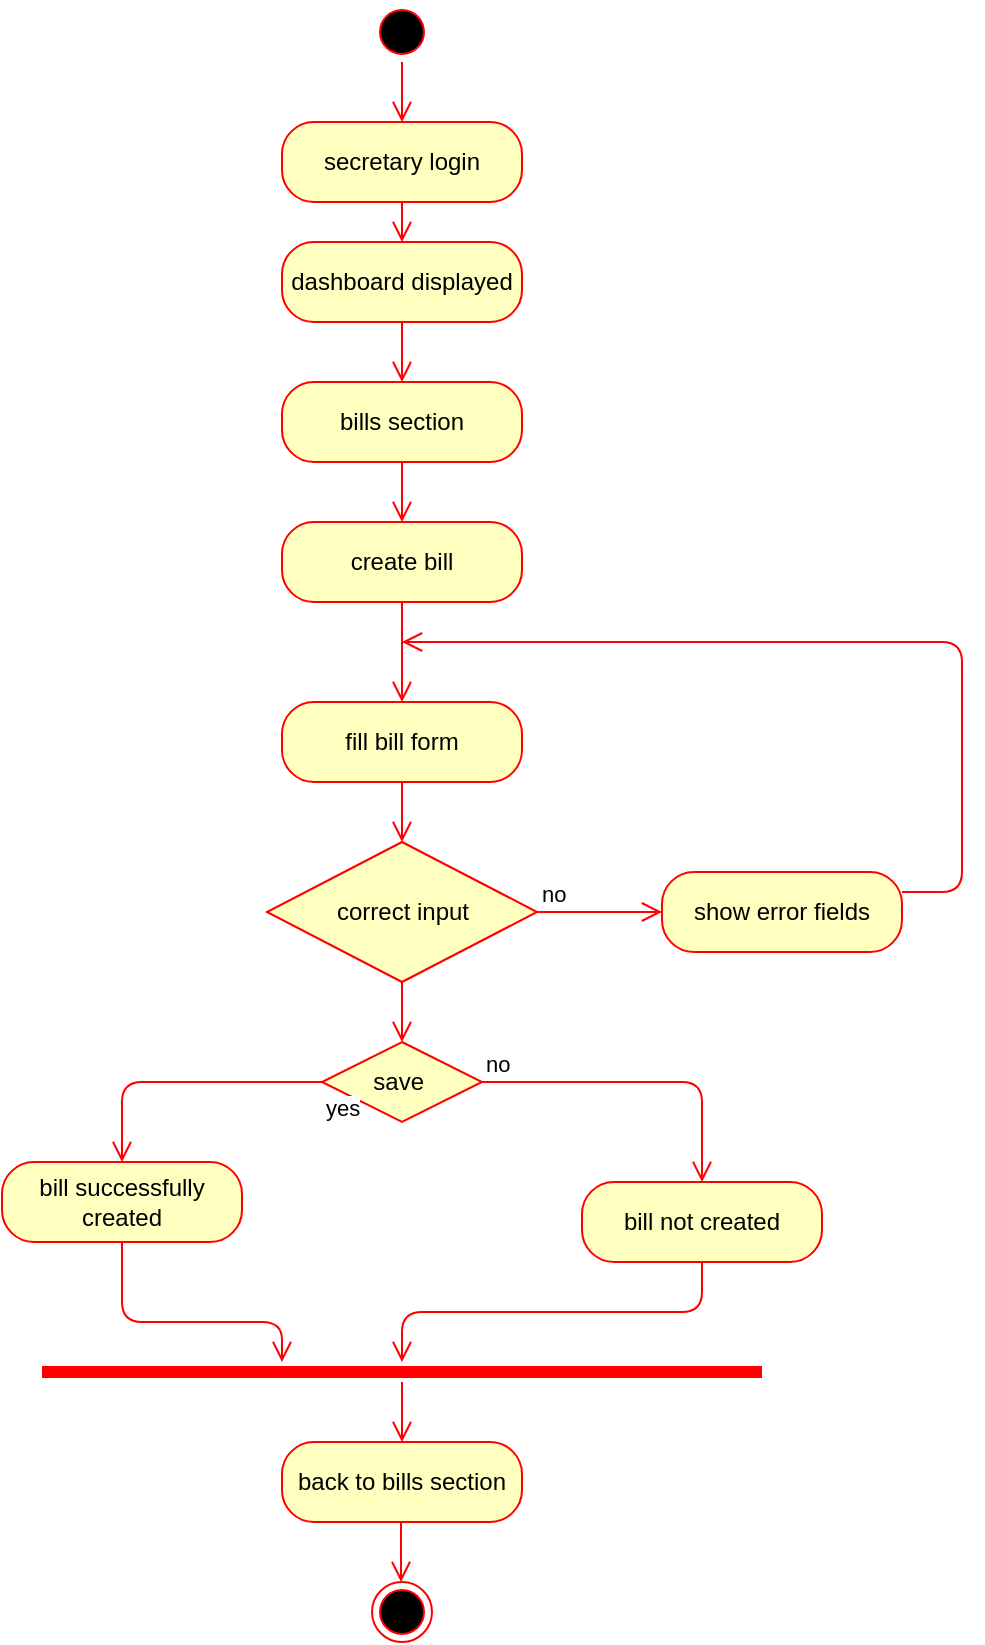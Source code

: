 <mxfile version="13.0.8" type="github"><diagram name="Page-1" id="58cdce13-f638-feb5-8d6f-7d28b1aa9fa0"><mxGraphModel dx="946" dy="597" grid="1" gridSize="10" guides="1" tooltips="1" connect="1" arrows="1" fold="1" page="1" pageScale="1" pageWidth="1100" pageHeight="850" background="#ffffff" math="0" shadow="0"><root><mxCell id="0"/><mxCell id="1" parent="0"/><mxCell id="HsbxzT7u1iMA7IaxIESF-1" value="" style="ellipse;html=1;shape=startState;fillColor=#000000;strokeColor=#ff0000;" parent="1" vertex="1"><mxGeometry x="515" y="20" width="30" height="30" as="geometry"/></mxCell><mxCell id="HsbxzT7u1iMA7IaxIESF-2" value="" style="edgeStyle=orthogonalEdgeStyle;html=1;verticalAlign=bottom;endArrow=open;endSize=8;strokeColor=#ff0000;entryX=0.5;entryY=0;entryDx=0;entryDy=0;" parent="1" source="HsbxzT7u1iMA7IaxIESF-1" target="HsbxzT7u1iMA7IaxIESF-3" edge="1"><mxGeometry relative="1" as="geometry"><mxPoint x="535" y="110" as="targetPoint"/></mxGeometry></mxCell><mxCell id="HsbxzT7u1iMA7IaxIESF-3" value="secretary login" style="rounded=1;whiteSpace=wrap;html=1;arcSize=40;fontColor=#000000;fillColor=#ffffc0;strokeColor=#ff0000;" parent="1" vertex="1"><mxGeometry x="470" y="80" width="120" height="40" as="geometry"/></mxCell><mxCell id="HsbxzT7u1iMA7IaxIESF-4" value="" style="edgeStyle=orthogonalEdgeStyle;html=1;verticalAlign=bottom;endArrow=open;endSize=8;strokeColor=#ff0000;entryX=0.5;entryY=0;entryDx=0;entryDy=0;" parent="1" source="HsbxzT7u1iMA7IaxIESF-3" target="HsbxzT7u1iMA7IaxIESF-5" edge="1"><mxGeometry relative="1" as="geometry"><mxPoint x="535" y="190" as="targetPoint"/></mxGeometry></mxCell><mxCell id="HsbxzT7u1iMA7IaxIESF-5" value="dashboard displayed" style="rounded=1;whiteSpace=wrap;html=1;arcSize=40;fontColor=#000000;fillColor=#ffffc0;strokeColor=#ff0000;" parent="1" vertex="1"><mxGeometry x="470" y="140" width="120" height="40" as="geometry"/></mxCell><mxCell id="HsbxzT7u1iMA7IaxIESF-6" value="" style="edgeStyle=orthogonalEdgeStyle;html=1;verticalAlign=bottom;endArrow=open;endSize=8;strokeColor=#ff0000;entryX=0.5;entryY=0;entryDx=0;entryDy=0;" parent="1" source="HsbxzT7u1iMA7IaxIESF-5" target="HsbxzT7u1iMA7IaxIESF-7" edge="1"><mxGeometry relative="1" as="geometry"><mxPoint x="540" y="300" as="targetPoint"/></mxGeometry></mxCell><mxCell id="HsbxzT7u1iMA7IaxIESF-7" value="bills section" style="rounded=1;whiteSpace=wrap;html=1;arcSize=40;fontColor=#000000;fillColor=#ffffc0;strokeColor=#ff0000;" parent="1" vertex="1"><mxGeometry x="470" y="210" width="120" height="40" as="geometry"/></mxCell><mxCell id="HsbxzT7u1iMA7IaxIESF-8" value="" style="edgeStyle=orthogonalEdgeStyle;html=1;verticalAlign=bottom;endArrow=open;endSize=8;strokeColor=#ff0000;entryX=0.5;entryY=0;entryDx=0;entryDy=0;" parent="1" source="HsbxzT7u1iMA7IaxIESF-7" target="HsbxzT7u1iMA7IaxIESF-9" edge="1"><mxGeometry relative="1" as="geometry"><mxPoint x="535" y="370" as="targetPoint"/></mxGeometry></mxCell><mxCell id="HsbxzT7u1iMA7IaxIESF-9" value="create bill" style="rounded=1;whiteSpace=wrap;html=1;arcSize=40;fontColor=#000000;fillColor=#ffffc0;strokeColor=#ff0000;" parent="1" vertex="1"><mxGeometry x="470" y="280" width="120" height="40" as="geometry"/></mxCell><mxCell id="HsbxzT7u1iMA7IaxIESF-10" value="" style="edgeStyle=orthogonalEdgeStyle;html=1;verticalAlign=bottom;endArrow=open;endSize=8;strokeColor=#ff0000;entryX=0.5;entryY=0;entryDx=0;entryDy=0;" parent="1" source="HsbxzT7u1iMA7IaxIESF-9" target="HsbxzT7u1iMA7IaxIESF-11" edge="1"><mxGeometry relative="1" as="geometry"><mxPoint x="535" y="475" as="targetPoint"/></mxGeometry></mxCell><mxCell id="HsbxzT7u1iMA7IaxIESF-11" value="fill bill form" style="rounded=1;whiteSpace=wrap;html=1;arcSize=40;fontColor=#000000;fillColor=#ffffc0;strokeColor=#ff0000;" parent="1" vertex="1"><mxGeometry x="470" y="370" width="120" height="40" as="geometry"/></mxCell><mxCell id="HsbxzT7u1iMA7IaxIESF-12" value="" style="edgeStyle=orthogonalEdgeStyle;html=1;verticalAlign=bottom;endArrow=open;endSize=8;strokeColor=#ff0000;entryX=0.5;entryY=0;entryDx=0;entryDy=0;" parent="1" source="HsbxzT7u1iMA7IaxIESF-11" target="HsbxzT7u1iMA7IaxIESF-13" edge="1"><mxGeometry relative="1" as="geometry"><mxPoint x="535" y="580" as="targetPoint"/></mxGeometry></mxCell><mxCell id="HsbxzT7u1iMA7IaxIESF-13" value="correct input" style="rhombus;whiteSpace=wrap;html=1;fillColor=#ffffc0;strokeColor=#ff0000;" parent="1" vertex="1"><mxGeometry x="462.5" y="440" width="135" height="70" as="geometry"/></mxCell><mxCell id="HsbxzT7u1iMA7IaxIESF-14" value="no" style="edgeStyle=orthogonalEdgeStyle;html=1;align=left;verticalAlign=bottom;endArrow=open;endSize=8;strokeColor=#ff0000;" parent="1" source="HsbxzT7u1iMA7IaxIESF-13" target="HsbxzT7u1iMA7IaxIESF-16" edge="1"><mxGeometry x="-1" relative="1" as="geometry"><mxPoint x="720" y="615" as="targetPoint"/></mxGeometry></mxCell><mxCell id="HsbxzT7u1iMA7IaxIESF-16" value="show error fields" style="rounded=1;whiteSpace=wrap;html=1;arcSize=40;fontColor=#000000;fillColor=#ffffc0;strokeColor=#ff0000;" parent="1" vertex="1"><mxGeometry x="660" y="455" width="120" height="40" as="geometry"/></mxCell><mxCell id="HsbxzT7u1iMA7IaxIESF-25" value="" style="ellipse;html=1;shape=endState;fillColor=#000000;strokeColor=#ff0000;" parent="1" vertex="1"><mxGeometry x="515" y="810" width="30" height="30" as="geometry"/></mxCell><mxCell id="HsbxzT7u1iMA7IaxIESF-28" value="" style="edgeStyle=orthogonalEdgeStyle;html=1;verticalAlign=bottom;endArrow=open;endSize=8;strokeColor=#ff0000;exitX=1;exitY=0.25;exitDx=0;exitDy=0;" parent="1" source="HsbxzT7u1iMA7IaxIESF-16" edge="1"><mxGeometry relative="1" as="geometry"><mxPoint x="530" y="340" as="targetPoint"/><mxPoint x="840" y="480" as="sourcePoint"/><Array as="points"><mxPoint x="810" y="465"/><mxPoint x="810" y="340"/></Array></mxGeometry></mxCell><mxCell id="ubu_p9tNQVy4IB0pEZnH-1" value="save&amp;nbsp;" style="rhombus;whiteSpace=wrap;html=1;fillColor=#ffffc0;strokeColor=#ff0000;" parent="1" vertex="1"><mxGeometry x="490" y="540" width="80" height="40" as="geometry"/></mxCell><mxCell id="ubu_p9tNQVy4IB0pEZnH-2" value="no" style="edgeStyle=orthogonalEdgeStyle;html=1;align=left;verticalAlign=bottom;endArrow=open;endSize=8;strokeColor=#ff0000;entryX=0.5;entryY=0;entryDx=0;entryDy=0;" parent="1" source="ubu_p9tNQVy4IB0pEZnH-1" target="ubu_p9tNQVy4IB0pEZnH-5" edge="1"><mxGeometry x="-1" relative="1" as="geometry"><mxPoint x="628" y="660" as="targetPoint"/></mxGeometry></mxCell><mxCell id="ubu_p9tNQVy4IB0pEZnH-3" value="yes" style="edgeStyle=orthogonalEdgeStyle;html=1;align=left;verticalAlign=top;endArrow=open;endSize=8;strokeColor=#ff0000;entryX=0.5;entryY=0;entryDx=0;entryDy=0;" parent="1" source="ubu_p9tNQVy4IB0pEZnH-1" target="ubu_p9tNQVy4IB0pEZnH-4" edge="1"><mxGeometry x="-1" relative="1" as="geometry"><mxPoint x="540" y="660" as="targetPoint"/></mxGeometry></mxCell><mxCell id="ubu_p9tNQVy4IB0pEZnH-4" value="bill successfully created" style="rounded=1;whiteSpace=wrap;html=1;arcSize=40;fontColor=#000000;fillColor=#ffffc0;strokeColor=#ff0000;" parent="1" vertex="1"><mxGeometry x="330" y="600" width="120" height="40" as="geometry"/></mxCell><mxCell id="ubu_p9tNQVy4IB0pEZnH-5" value="bill not created" style="rounded=1;whiteSpace=wrap;html=1;arcSize=40;fontColor=#000000;fillColor=#ffffc0;strokeColor=#ff0000;" parent="1" vertex="1"><mxGeometry x="620" y="610" width="120" height="40" as="geometry"/></mxCell><mxCell id="ubu_p9tNQVy4IB0pEZnH-7" value="" style="edgeStyle=orthogonalEdgeStyle;html=1;verticalAlign=bottom;endArrow=open;endSize=8;strokeColor=#ff0000;exitX=0.5;exitY=1;exitDx=0;exitDy=0;entryX=0.5;entryY=0;entryDx=0;entryDy=0;" parent="1" source="HsbxzT7u1iMA7IaxIESF-13" target="ubu_p9tNQVy4IB0pEZnH-1" edge="1"><mxGeometry relative="1" as="geometry"><mxPoint x="534.5" y="600" as="targetPoint"/><mxPoint x="534.5" y="560" as="sourcePoint"/></mxGeometry></mxCell><mxCell id="ubu_p9tNQVy4IB0pEZnH-9" value="" style="shape=line;html=1;strokeWidth=6;strokeColor=#ff0000;" parent="1" vertex="1"><mxGeometry x="350" y="700" width="360" height="10" as="geometry"/></mxCell><mxCell id="ubu_p9tNQVy4IB0pEZnH-10" value="" style="edgeStyle=orthogonalEdgeStyle;html=1;verticalAlign=bottom;endArrow=open;endSize=8;strokeColor=#ff0000;entryX=0.5;entryY=0;entryDx=0;entryDy=0;" parent="1" source="ubu_p9tNQVy4IB0pEZnH-9" target="ubu_p9tNQVy4IB0pEZnH-16" edge="1"><mxGeometry relative="1" as="geometry"><mxPoint x="530" y="745" as="targetPoint"/></mxGeometry></mxCell><mxCell id="ubu_p9tNQVy4IB0pEZnH-12" value="" style="edgeStyle=orthogonalEdgeStyle;html=1;verticalAlign=bottom;endArrow=open;endSize=8;strokeColor=#ff0000;exitX=0.5;exitY=1;exitDx=0;exitDy=0;" parent="1" source="ubu_p9tNQVy4IB0pEZnH-4" target="ubu_p9tNQVy4IB0pEZnH-9" edge="1"><mxGeometry relative="1" as="geometry"><mxPoint x="409.5" y="680" as="targetPoint"/><mxPoint x="409.5" y="650" as="sourcePoint"/><Array as="points"><mxPoint x="390" y="680"/><mxPoint x="470" y="680"/></Array></mxGeometry></mxCell><mxCell id="ubu_p9tNQVy4IB0pEZnH-13" value="" style="edgeStyle=orthogonalEdgeStyle;html=1;verticalAlign=bottom;endArrow=open;endSize=8;strokeColor=#ff0000;exitX=0.5;exitY=1;exitDx=0;exitDy=0;" parent="1" source="ubu_p9tNQVy4IB0pEZnH-5" target="ubu_p9tNQVy4IB0pEZnH-9" edge="1"><mxGeometry relative="1" as="geometry"><mxPoint x="680" y="730" as="targetPoint"/><mxPoint x="680" y="700" as="sourcePoint"/></mxGeometry></mxCell><mxCell id="ubu_p9tNQVy4IB0pEZnH-16" value="back to bills section" style="rounded=1;whiteSpace=wrap;html=1;arcSize=40;fontColor=#000000;fillColor=#ffffc0;strokeColor=#ff0000;" parent="1" vertex="1"><mxGeometry x="470" y="740" width="120" height="40" as="geometry"/></mxCell><mxCell id="ubu_p9tNQVy4IB0pEZnH-18" value="" style="edgeStyle=orthogonalEdgeStyle;html=1;verticalAlign=bottom;endArrow=open;endSize=8;strokeColor=#ff0000;entryX=0.5;entryY=0;entryDx=0;entryDy=0;" parent="1" edge="1"><mxGeometry relative="1" as="geometry"><mxPoint x="529.5" y="810" as="targetPoint"/><mxPoint x="529.5" y="780" as="sourcePoint"/></mxGeometry></mxCell></root></mxGraphModel></diagram></mxfile>